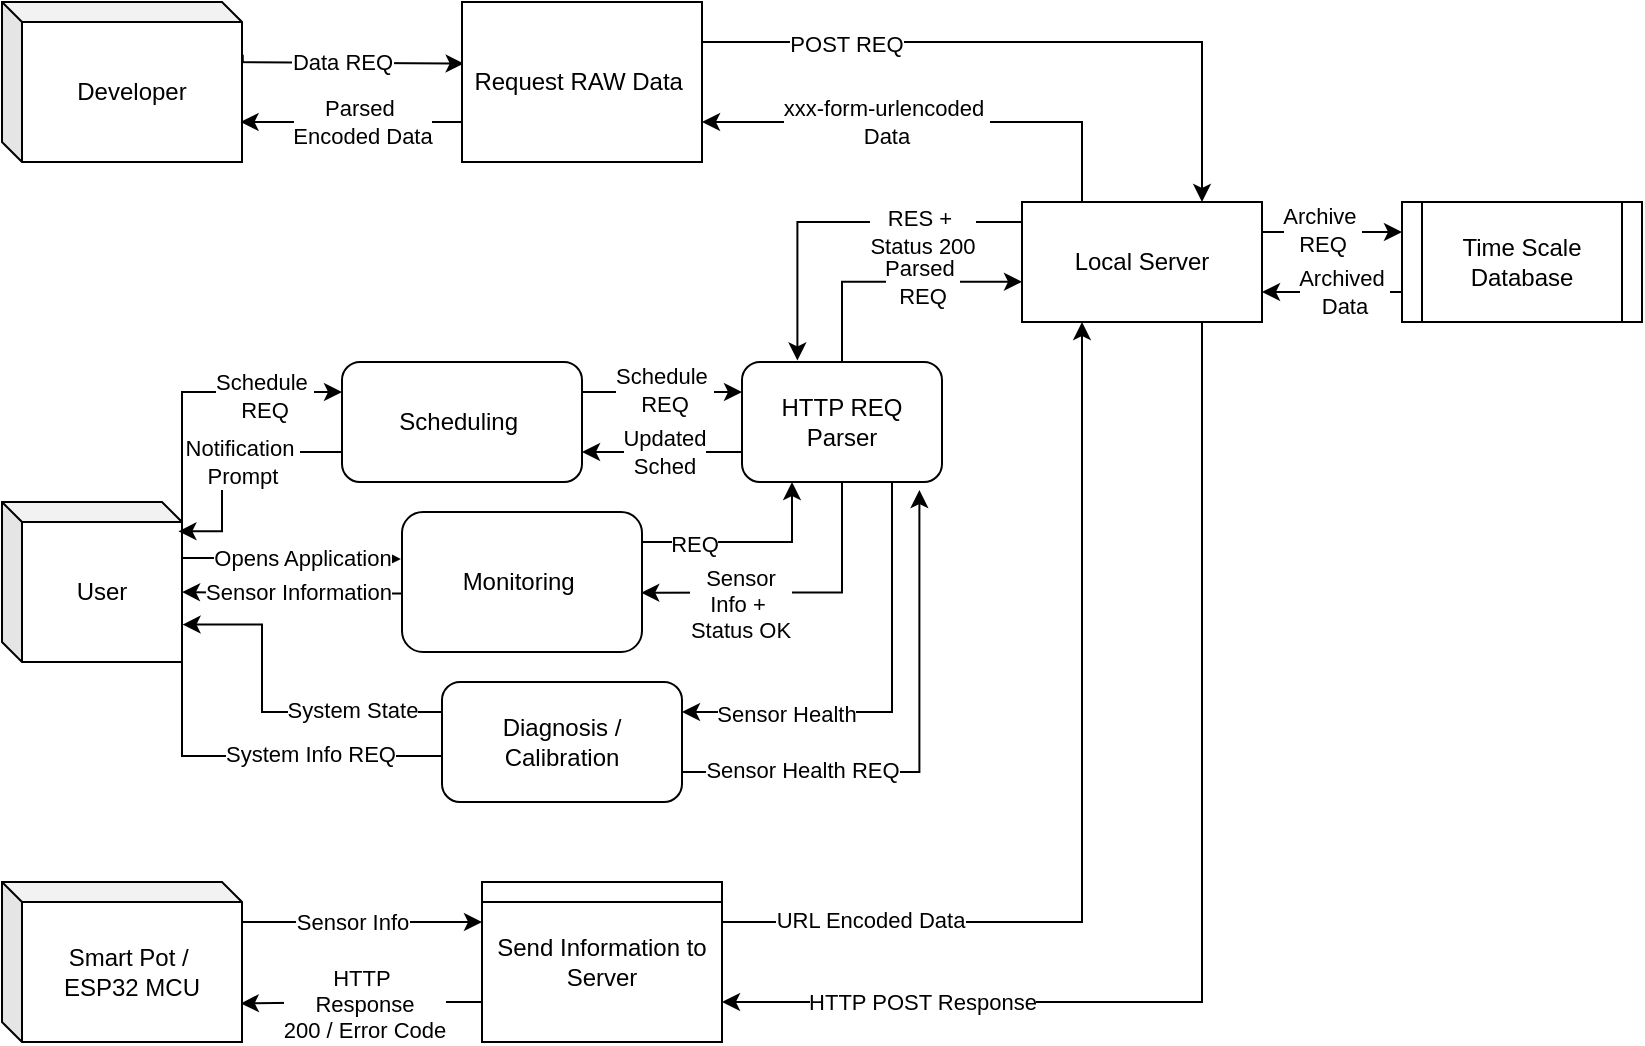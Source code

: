 <mxfile version="24.2.2" type="github">
  <diagram name="Page-1" id="sXqhhoRydYbd0w6LdyoM">
    <mxGraphModel dx="1047" dy="549" grid="1" gridSize="10" guides="1" tooltips="1" connect="1" arrows="1" fold="1" page="1" pageScale="1" pageWidth="850" pageHeight="1100" math="0" shadow="0">
      <root>
        <mxCell id="0" />
        <mxCell id="1" parent="0" />
        <mxCell id="sM7k8GkAJax_Nhw3oYqw-7" value="Smart Pot /&amp;nbsp;&lt;div&gt;ESP32 MCU&lt;/div&gt;" style="shape=cube;whiteSpace=wrap;html=1;boundedLbl=1;backgroundOutline=1;darkOpacity=0.05;darkOpacity2=0.1;size=10;" parent="1" vertex="1">
          <mxGeometry x="30" y="790" width="120" height="80" as="geometry" />
        </mxCell>
        <mxCell id="sM7k8GkAJax_Nhw3oYqw-16" style="edgeStyle=orthogonalEdgeStyle;rounded=0;orthogonalLoop=1;jettySize=auto;html=1;exitX=1;exitY=0.25;exitDx=0;exitDy=0;entryX=0.25;entryY=1;entryDx=0;entryDy=0;" parent="1" source="sM7k8GkAJax_Nhw3oYqw-8" target="sM7k8GkAJax_Nhw3oYqw-15" edge="1">
          <mxGeometry relative="1" as="geometry" />
        </mxCell>
        <mxCell id="sM7k8GkAJax_Nhw3oYqw-27" value="URL Encoded Data" style="edgeLabel;html=1;align=center;verticalAlign=middle;resizable=0;points=[];" parent="sM7k8GkAJax_Nhw3oYqw-16" vertex="1" connectable="0">
          <mxGeometry x="-0.542" y="1" relative="1" as="geometry">
            <mxPoint x="-36" as="offset" />
          </mxGeometry>
        </mxCell>
        <mxCell id="sM7k8GkAJax_Nhw3oYqw-8" value="Send Information to Server" style="shape=internalStorage;whiteSpace=wrap;html=1;backgroundOutline=1;dx=0;dy=10;" parent="1" vertex="1">
          <mxGeometry x="270" y="790" width="120" height="80" as="geometry" />
        </mxCell>
        <mxCell id="sM7k8GkAJax_Nhw3oYqw-11" value="" style="endArrow=classic;html=1;rounded=0;entryX=0;entryY=0.25;entryDx=0;entryDy=0;" parent="1" target="sM7k8GkAJax_Nhw3oYqw-8" edge="1">
          <mxGeometry relative="1" as="geometry">
            <mxPoint x="150" y="810.0" as="sourcePoint" />
            <mxPoint x="240" y="810.43" as="targetPoint" />
          </mxGeometry>
        </mxCell>
        <mxCell id="sM7k8GkAJax_Nhw3oYqw-12" value="Sensor Info" style="edgeLabel;resizable=0;html=1;;align=center;verticalAlign=middle;" parent="sM7k8GkAJax_Nhw3oYqw-11" connectable="0" vertex="1">
          <mxGeometry relative="1" as="geometry">
            <mxPoint x="-5" as="offset" />
          </mxGeometry>
        </mxCell>
        <mxCell id="sM7k8GkAJax_Nhw3oYqw-23" style="edgeStyle=orthogonalEdgeStyle;rounded=0;orthogonalLoop=1;jettySize=auto;html=1;exitX=1;exitY=0.25;exitDx=0;exitDy=0;entryX=0;entryY=0.25;entryDx=0;entryDy=0;" parent="1" source="sM7k8GkAJax_Nhw3oYqw-15" target="sM7k8GkAJax_Nhw3oYqw-22" edge="1">
          <mxGeometry relative="1" as="geometry" />
        </mxCell>
        <mxCell id="sM7k8GkAJax_Nhw3oYqw-24" value="Archive&amp;nbsp;&lt;div&gt;REQ&lt;/div&gt;" style="edgeLabel;html=1;align=center;verticalAlign=middle;resizable=0;points=[];" parent="sM7k8GkAJax_Nhw3oYqw-23" vertex="1" connectable="0">
          <mxGeometry x="-0.232" y="1" relative="1" as="geometry">
            <mxPoint x="3" as="offset" />
          </mxGeometry>
        </mxCell>
        <mxCell id="sM7k8GkAJax_Nhw3oYqw-35" style="edgeStyle=orthogonalEdgeStyle;rounded=0;orthogonalLoop=1;jettySize=auto;html=1;entryX=1;entryY=0.75;entryDx=0;entryDy=0;exitX=0.75;exitY=0;exitDx=0;exitDy=0;" parent="1" source="sM7k8GkAJax_Nhw3oYqw-15" target="sM7k8GkAJax_Nhw3oYqw-30" edge="1">
          <mxGeometry relative="1" as="geometry">
            <mxPoint x="560" y="440" as="sourcePoint" />
            <Array as="points">
              <mxPoint x="570" y="410" />
            </Array>
          </mxGeometry>
        </mxCell>
        <mxCell id="sM7k8GkAJax_Nhw3oYqw-39" value="xxx-form-urlencoded&amp;nbsp;&lt;div&gt;Data&lt;/div&gt;" style="edgeLabel;html=1;align=center;verticalAlign=middle;resizable=0;points=[];" parent="sM7k8GkAJax_Nhw3oYqw-35" vertex="1" connectable="0">
          <mxGeometry x="0.617" y="-1" relative="1" as="geometry">
            <mxPoint x="36" y="1" as="offset" />
          </mxGeometry>
        </mxCell>
        <mxCell id="sM7k8GkAJax_Nhw3oYqw-43" style="edgeStyle=orthogonalEdgeStyle;rounded=0;orthogonalLoop=1;jettySize=auto;html=1;entryX=1;entryY=0.75;entryDx=0;entryDy=0;exitX=0.75;exitY=1;exitDx=0;exitDy=0;" parent="1" source="sM7k8GkAJax_Nhw3oYqw-15" target="sM7k8GkAJax_Nhw3oYqw-8" edge="1">
          <mxGeometry relative="1" as="geometry">
            <mxPoint x="560" y="520" as="sourcePoint" />
          </mxGeometry>
        </mxCell>
        <mxCell id="sM7k8GkAJax_Nhw3oYqw-44" value="HTTP POST Response" style="edgeLabel;html=1;align=center;verticalAlign=middle;resizable=0;points=[];" parent="sM7k8GkAJax_Nhw3oYqw-43" vertex="1" connectable="0">
          <mxGeometry x="0.497" y="-1" relative="1" as="geometry">
            <mxPoint x="-46" y="1" as="offset" />
          </mxGeometry>
        </mxCell>
        <mxCell id="2jPl663xRL1596tSK1tc-38" style="edgeStyle=orthogonalEdgeStyle;rounded=0;orthogonalLoop=1;jettySize=auto;html=1;exitX=0;exitY=0.75;exitDx=0;exitDy=0;entryX=0.277;entryY=-0.013;entryDx=0;entryDy=0;entryPerimeter=0;" edge="1" parent="1" source="sM7k8GkAJax_Nhw3oYqw-15" target="2jPl663xRL1596tSK1tc-28">
          <mxGeometry relative="1" as="geometry">
            <Array as="points">
              <mxPoint x="540" y="460" />
              <mxPoint x="428" y="460" />
            </Array>
          </mxGeometry>
        </mxCell>
        <mxCell id="2jPl663xRL1596tSK1tc-52" value="RES +&amp;nbsp;&lt;div&gt;Status 200&lt;/div&gt;" style="edgeLabel;html=1;align=center;verticalAlign=middle;resizable=0;points=[];" vertex="1" connectable="0" parent="2jPl663xRL1596tSK1tc-38">
          <mxGeometry x="-0.508" y="2" relative="1" as="geometry">
            <mxPoint x="-32" y="3" as="offset" />
          </mxGeometry>
        </mxCell>
        <mxCell id="sM7k8GkAJax_Nhw3oYqw-15" value="Local Server" style="shape=process;whiteSpace=wrap;html=1;backgroundOutline=1;size=0;" parent="1" vertex="1">
          <mxGeometry x="540" y="450" width="120" height="60" as="geometry" />
        </mxCell>
        <mxCell id="sM7k8GkAJax_Nhw3oYqw-25" style="edgeStyle=orthogonalEdgeStyle;rounded=0;orthogonalLoop=1;jettySize=auto;html=1;exitX=0;exitY=0.75;exitDx=0;exitDy=0;entryX=1;entryY=0.75;entryDx=0;entryDy=0;" parent="1" source="sM7k8GkAJax_Nhw3oYqw-22" target="sM7k8GkAJax_Nhw3oYqw-15" edge="1">
          <mxGeometry relative="1" as="geometry" />
        </mxCell>
        <mxCell id="sM7k8GkAJax_Nhw3oYqw-26" value="Archived&amp;nbsp;&lt;div&gt;Data&lt;/div&gt;" style="edgeLabel;html=1;align=center;verticalAlign=middle;resizable=0;points=[];" parent="sM7k8GkAJax_Nhw3oYqw-25" vertex="1" connectable="0">
          <mxGeometry x="0.261" relative="1" as="geometry">
            <mxPoint x="15" as="offset" />
          </mxGeometry>
        </mxCell>
        <mxCell id="sM7k8GkAJax_Nhw3oYqw-22" value="Time Scale Database" style="shape=process;whiteSpace=wrap;html=1;backgroundOutline=1;size=0.083;" parent="1" vertex="1">
          <mxGeometry x="730" y="450" width="120" height="60" as="geometry" />
        </mxCell>
        <mxCell id="sM7k8GkAJax_Nhw3oYqw-31" style="edgeStyle=orthogonalEdgeStyle;rounded=0;orthogonalLoop=1;jettySize=auto;html=1;exitX=1.003;exitY=0.33;exitDx=0;exitDy=0;exitPerimeter=0;entryX=0.007;entryY=0.385;entryDx=0;entryDy=0;entryPerimeter=0;" parent="1" target="sM7k8GkAJax_Nhw3oYqw-30" edge="1" source="sM7k8GkAJax_Nhw3oYqw-29">
          <mxGeometry relative="1" as="geometry">
            <mxPoint x="150.0" y="320.0" as="sourcePoint" />
            <mxPoint x="270.72" y="334.88" as="targetPoint" />
            <Array as="points">
              <mxPoint x="140" y="380" />
              <mxPoint x="261" y="380" />
            </Array>
          </mxGeometry>
        </mxCell>
        <mxCell id="sM7k8GkAJax_Nhw3oYqw-50" value="Data REQ" style="edgeLabel;html=1;align=center;verticalAlign=middle;resizable=0;points=[];" parent="sM7k8GkAJax_Nhw3oYqw-31" vertex="1" connectable="0">
          <mxGeometry x="-0.606" y="1" relative="1" as="geometry">
            <mxPoint x="47" y="1" as="offset" />
          </mxGeometry>
        </mxCell>
        <mxCell id="sM7k8GkAJax_Nhw3oYqw-29" value="Developer" style="shape=cube;whiteSpace=wrap;html=1;boundedLbl=1;backgroundOutline=1;darkOpacity=0.05;darkOpacity2=0.1;size=10;" parent="1" vertex="1">
          <mxGeometry x="30" y="350" width="120" height="80" as="geometry" />
        </mxCell>
        <mxCell id="sM7k8GkAJax_Nhw3oYqw-32" style="edgeStyle=orthogonalEdgeStyle;rounded=0;orthogonalLoop=1;jettySize=auto;html=1;exitX=1;exitY=0.25;exitDx=0;exitDy=0;entryX=0.75;entryY=0;entryDx=0;entryDy=0;" parent="1" source="sM7k8GkAJax_Nhw3oYqw-30" edge="1" target="sM7k8GkAJax_Nhw3oYqw-15">
          <mxGeometry relative="1" as="geometry">
            <mxPoint x="520" y="450" as="targetPoint" />
            <mxPoint x="390" y="260" as="sourcePoint" />
            <Array as="points">
              <mxPoint x="630" y="370" />
            </Array>
          </mxGeometry>
        </mxCell>
        <mxCell id="sM7k8GkAJax_Nhw3oYqw-33" value="POST REQ" style="edgeLabel;html=1;align=center;verticalAlign=middle;resizable=0;points=[];" parent="sM7k8GkAJax_Nhw3oYqw-32" vertex="1" connectable="0">
          <mxGeometry x="-0.552" y="-1" relative="1" as="geometry">
            <mxPoint x="-2" as="offset" />
          </mxGeometry>
        </mxCell>
        <mxCell id="sM7k8GkAJax_Nhw3oYqw-30" value="Request RAW Data&amp;nbsp;" style="shape=internalStorage;whiteSpace=wrap;html=1;backgroundOutline=1;dx=0;dy=0;" parent="1" vertex="1">
          <mxGeometry x="260" y="350" width="120" height="80" as="geometry" />
        </mxCell>
        <mxCell id="sM7k8GkAJax_Nhw3oYqw-41" style="edgeStyle=orthogonalEdgeStyle;rounded=0;orthogonalLoop=1;jettySize=auto;html=1;exitX=0;exitY=0.75;exitDx=0;exitDy=0;entryX=0.995;entryY=0.759;entryDx=0;entryDy=0;entryPerimeter=0;" parent="1" source="sM7k8GkAJax_Nhw3oYqw-8" target="sM7k8GkAJax_Nhw3oYqw-7" edge="1">
          <mxGeometry relative="1" as="geometry" />
        </mxCell>
        <mxCell id="sM7k8GkAJax_Nhw3oYqw-42" value="HTTP&amp;nbsp;&lt;div&gt;Response&lt;/div&gt;&lt;div&gt;200 / Error Code&lt;/div&gt;" style="edgeLabel;html=1;align=center;verticalAlign=middle;resizable=0;points=[];" parent="sM7k8GkAJax_Nhw3oYqw-41" vertex="1" connectable="0">
          <mxGeometry x="0.32" relative="1" as="geometry">
            <mxPoint x="20" as="offset" />
          </mxGeometry>
        </mxCell>
        <mxCell id="sM7k8GkAJax_Nhw3oYqw-45" style="edgeStyle=orthogonalEdgeStyle;rounded=0;orthogonalLoop=1;jettySize=auto;html=1;exitX=0;exitY=0.75;exitDx=0;exitDy=0;entryX=0.994;entryY=0.75;entryDx=0;entryDy=0;entryPerimeter=0;" parent="1" source="sM7k8GkAJax_Nhw3oYqw-30" target="sM7k8GkAJax_Nhw3oYqw-29" edge="1">
          <mxGeometry relative="1" as="geometry" />
        </mxCell>
        <mxCell id="sM7k8GkAJax_Nhw3oYqw-49" value="Parsed&amp;nbsp;&lt;div&gt;Encoded Data&lt;/div&gt;" style="edgeLabel;html=1;align=center;verticalAlign=middle;resizable=0;points=[];" parent="sM7k8GkAJax_Nhw3oYqw-45" vertex="1" connectable="0">
          <mxGeometry x="0.417" relative="1" as="geometry">
            <mxPoint x="28" as="offset" />
          </mxGeometry>
        </mxCell>
        <mxCell id="2jPl663xRL1596tSK1tc-1" style="edgeStyle=orthogonalEdgeStyle;rounded=0;orthogonalLoop=1;jettySize=auto;html=1;exitX=0;exitY=0;exitDx=90;exitDy=10;exitPerimeter=0;entryX=0;entryY=0.25;entryDx=0;entryDy=0;" edge="1" parent="1" source="2jPl663xRL1596tSK1tc-4" target="2jPl663xRL1596tSK1tc-5">
          <mxGeometry relative="1" as="geometry">
            <Array as="points">
              <mxPoint x="120" y="545" />
            </Array>
          </mxGeometry>
        </mxCell>
        <mxCell id="2jPl663xRL1596tSK1tc-11" value="Schedule&amp;nbsp;&lt;div&gt;REQ&lt;/div&gt;" style="edgeLabel;html=1;align=center;verticalAlign=middle;resizable=0;points=[];" vertex="1" connectable="0" parent="2jPl663xRL1596tSK1tc-1">
          <mxGeometry x="-0.015" y="-2" relative="1" as="geometry">
            <mxPoint x="34" as="offset" />
          </mxGeometry>
        </mxCell>
        <mxCell id="2jPl663xRL1596tSK1tc-2" style="edgeStyle=orthogonalEdgeStyle;rounded=0;orthogonalLoop=1;jettySize=auto;html=1;exitX=0;exitY=0;exitDx=90;exitDy=45;exitPerimeter=0;entryX=-0.005;entryY=0.336;entryDx=0;entryDy=0;entryPerimeter=0;" edge="1" parent="1" source="2jPl663xRL1596tSK1tc-4" target="2jPl663xRL1596tSK1tc-6">
          <mxGeometry relative="1" as="geometry">
            <Array as="points">
              <mxPoint x="120" y="628" />
              <mxPoint x="190" y="628" />
            </Array>
          </mxGeometry>
        </mxCell>
        <mxCell id="2jPl663xRL1596tSK1tc-14" value="Opens Application" style="edgeLabel;html=1;align=center;verticalAlign=middle;resizable=0;points=[];" vertex="1" connectable="0" parent="2jPl663xRL1596tSK1tc-2">
          <mxGeometry x="-0.28" relative="1" as="geometry">
            <mxPoint x="31" as="offset" />
          </mxGeometry>
        </mxCell>
        <mxCell id="2jPl663xRL1596tSK1tc-3" style="edgeStyle=orthogonalEdgeStyle;rounded=0;orthogonalLoop=1;jettySize=auto;html=1;exitX=1;exitY=1;exitDx=0;exitDy=0;exitPerimeter=0;entryX=-0.004;entryY=0.619;entryDx=0;entryDy=0;entryPerimeter=0;" edge="1" parent="1" source="2jPl663xRL1596tSK1tc-4" target="2jPl663xRL1596tSK1tc-7">
          <mxGeometry relative="1" as="geometry">
            <Array as="points">
              <mxPoint x="120" y="727" />
              <mxPoint x="260" y="727" />
            </Array>
          </mxGeometry>
        </mxCell>
        <mxCell id="2jPl663xRL1596tSK1tc-18" value="System Info REQ" style="edgeLabel;html=1;align=center;verticalAlign=middle;resizable=0;points=[];" vertex="1" connectable="0" parent="2jPl663xRL1596tSK1tc-3">
          <mxGeometry x="-0.147" y="1" relative="1" as="geometry">
            <mxPoint x="27" as="offset" />
          </mxGeometry>
        </mxCell>
        <mxCell id="2jPl663xRL1596tSK1tc-4" value="User" style="shape=cube;whiteSpace=wrap;html=1;boundedLbl=1;backgroundOutline=1;darkOpacity=0.05;darkOpacity2=0.1;size=10;" vertex="1" parent="1">
          <mxGeometry x="30" y="600" width="90" height="80" as="geometry" />
        </mxCell>
        <mxCell id="2jPl663xRL1596tSK1tc-35" style="edgeStyle=orthogonalEdgeStyle;rounded=0;orthogonalLoop=1;jettySize=auto;html=1;exitX=1;exitY=0.25;exitDx=0;exitDy=0;entryX=0;entryY=0.25;entryDx=0;entryDy=0;" edge="1" parent="1" source="2jPl663xRL1596tSK1tc-5" target="2jPl663xRL1596tSK1tc-28">
          <mxGeometry relative="1" as="geometry" />
        </mxCell>
        <mxCell id="2jPl663xRL1596tSK1tc-43" value="Schedule&amp;nbsp;&lt;div&gt;REQ&lt;/div&gt;" style="edgeLabel;html=1;align=center;verticalAlign=middle;resizable=0;points=[];" vertex="1" connectable="0" parent="2jPl663xRL1596tSK1tc-35">
          <mxGeometry x="-0.443" y="1" relative="1" as="geometry">
            <mxPoint x="18" as="offset" />
          </mxGeometry>
        </mxCell>
        <mxCell id="2jPl663xRL1596tSK1tc-5" value="Scheduling&amp;nbsp;" style="rounded=1;whiteSpace=wrap;html=1;" vertex="1" parent="1">
          <mxGeometry x="200" y="530" width="120" height="60" as="geometry" />
        </mxCell>
        <mxCell id="2jPl663xRL1596tSK1tc-30" style="edgeStyle=orthogonalEdgeStyle;rounded=0;orthogonalLoop=1;jettySize=auto;html=1;exitX=1.003;exitY=0.214;exitDx=0;exitDy=0;entryX=0.25;entryY=1;entryDx=0;entryDy=0;exitPerimeter=0;" edge="1" parent="1" source="2jPl663xRL1596tSK1tc-6" target="2jPl663xRL1596tSK1tc-28">
          <mxGeometry relative="1" as="geometry" />
        </mxCell>
        <mxCell id="2jPl663xRL1596tSK1tc-40" value="REQ" style="edgeLabel;html=1;align=center;verticalAlign=middle;resizable=0;points=[];" vertex="1" connectable="0" parent="2jPl663xRL1596tSK1tc-30">
          <mxGeometry x="-0.617" y="-1" relative="1" as="geometry">
            <mxPoint x="5" as="offset" />
          </mxGeometry>
        </mxCell>
        <mxCell id="2jPl663xRL1596tSK1tc-6" value="Monitoring&amp;nbsp;" style="rounded=1;whiteSpace=wrap;html=1;" vertex="1" parent="1">
          <mxGeometry x="230" y="605" width="120" height="70" as="geometry" />
        </mxCell>
        <mxCell id="2jPl663xRL1596tSK1tc-7" value="Diagnosis / Calibration" style="rounded=1;whiteSpace=wrap;html=1;" vertex="1" parent="1">
          <mxGeometry x="250" y="690" width="120" height="60" as="geometry" />
        </mxCell>
        <mxCell id="2jPl663xRL1596tSK1tc-8" style="edgeStyle=orthogonalEdgeStyle;rounded=0;orthogonalLoop=1;jettySize=auto;html=1;exitX=0;exitY=0.75;exitDx=0;exitDy=0;entryX=0.98;entryY=0.183;entryDx=0;entryDy=0;entryPerimeter=0;" edge="1" parent="1" source="2jPl663xRL1596tSK1tc-5" target="2jPl663xRL1596tSK1tc-4">
          <mxGeometry relative="1" as="geometry">
            <Array as="points">
              <mxPoint x="140" y="575" />
              <mxPoint x="140" y="615" />
            </Array>
          </mxGeometry>
        </mxCell>
        <mxCell id="2jPl663xRL1596tSK1tc-16" value="Notification&amp;nbsp;&lt;div&gt;Prompt&lt;/div&gt;" style="edgeLabel;html=1;align=center;verticalAlign=middle;resizable=0;points=[];" vertex="1" connectable="0" parent="2jPl663xRL1596tSK1tc-8">
          <mxGeometry x="-0.13" relative="1" as="geometry">
            <mxPoint x="3" y="5" as="offset" />
          </mxGeometry>
        </mxCell>
        <mxCell id="2jPl663xRL1596tSK1tc-9" style="edgeStyle=orthogonalEdgeStyle;rounded=0;orthogonalLoop=1;jettySize=auto;html=1;exitX=0.004;exitY=0.582;exitDx=0;exitDy=0;entryX=0;entryY=0;entryDx=90;entryDy=45;entryPerimeter=0;exitPerimeter=0;" edge="1" parent="1" source="2jPl663xRL1596tSK1tc-6" target="2jPl663xRL1596tSK1tc-4">
          <mxGeometry relative="1" as="geometry" />
        </mxCell>
        <mxCell id="2jPl663xRL1596tSK1tc-15" value="Sensor Information" style="edgeLabel;html=1;align=center;verticalAlign=middle;resizable=0;points=[];" vertex="1" connectable="0" parent="2jPl663xRL1596tSK1tc-9">
          <mxGeometry x="0.106" y="1" relative="1" as="geometry">
            <mxPoint x="8" y="-1" as="offset" />
          </mxGeometry>
        </mxCell>
        <mxCell id="2jPl663xRL1596tSK1tc-10" style="edgeStyle=orthogonalEdgeStyle;rounded=0;orthogonalLoop=1;jettySize=auto;html=1;exitX=0;exitY=0.25;exitDx=0;exitDy=0;entryX=1.003;entryY=0.766;entryDx=0;entryDy=0;entryPerimeter=0;" edge="1" parent="1" source="2jPl663xRL1596tSK1tc-7" target="2jPl663xRL1596tSK1tc-4">
          <mxGeometry relative="1" as="geometry">
            <Array as="points">
              <mxPoint x="160" y="705" />
              <mxPoint x="160" y="661" />
            </Array>
          </mxGeometry>
        </mxCell>
        <mxCell id="2jPl663xRL1596tSK1tc-17" value="System State" style="edgeLabel;html=1;align=center;verticalAlign=middle;resizable=0;points=[];" vertex="1" connectable="0" parent="2jPl663xRL1596tSK1tc-10">
          <mxGeometry x="-0.022" y="-1" relative="1" as="geometry">
            <mxPoint x="40" as="offset" />
          </mxGeometry>
        </mxCell>
        <mxCell id="2jPl663xRL1596tSK1tc-34" style="edgeStyle=orthogonalEdgeStyle;rounded=0;orthogonalLoop=1;jettySize=auto;html=1;exitX=0.5;exitY=1;exitDx=0;exitDy=0;entryX=0.997;entryY=0.576;entryDx=0;entryDy=0;entryPerimeter=0;" edge="1" parent="1" source="2jPl663xRL1596tSK1tc-28" target="2jPl663xRL1596tSK1tc-6">
          <mxGeometry relative="1" as="geometry" />
        </mxCell>
        <mxCell id="2jPl663xRL1596tSK1tc-41" value="Sensor&lt;div&gt;Info +&amp;nbsp;&lt;/div&gt;&lt;div&gt;Status OK&lt;/div&gt;" style="edgeLabel;html=1;align=center;verticalAlign=middle;resizable=0;points=[];" vertex="1" connectable="0" parent="2jPl663xRL1596tSK1tc-34">
          <mxGeometry x="0.453" y="-1" relative="1" as="geometry">
            <mxPoint x="6" y="6" as="offset" />
          </mxGeometry>
        </mxCell>
        <mxCell id="2jPl663xRL1596tSK1tc-36" style="edgeStyle=orthogonalEdgeStyle;rounded=0;orthogonalLoop=1;jettySize=auto;html=1;exitX=0;exitY=0.75;exitDx=0;exitDy=0;entryX=1;entryY=0.75;entryDx=0;entryDy=0;" edge="1" parent="1" source="2jPl663xRL1596tSK1tc-28" target="2jPl663xRL1596tSK1tc-5">
          <mxGeometry relative="1" as="geometry" />
        </mxCell>
        <mxCell id="2jPl663xRL1596tSK1tc-42" value="Updated&lt;div&gt;Sched&lt;/div&gt;" style="edgeLabel;html=1;align=center;verticalAlign=middle;resizable=0;points=[];" vertex="1" connectable="0" parent="2jPl663xRL1596tSK1tc-36">
          <mxGeometry x="-0.508" relative="1" as="geometry">
            <mxPoint x="-20" as="offset" />
          </mxGeometry>
        </mxCell>
        <mxCell id="2jPl663xRL1596tSK1tc-37" style="edgeStyle=orthogonalEdgeStyle;rounded=0;orthogonalLoop=1;jettySize=auto;html=1;exitX=0.5;exitY=0;exitDx=0;exitDy=0;entryX=0;entryY=0.665;entryDx=0;entryDy=0;entryPerimeter=0;" edge="1" parent="1" source="2jPl663xRL1596tSK1tc-28" target="sM7k8GkAJax_Nhw3oYqw-15">
          <mxGeometry relative="1" as="geometry">
            <Array as="points">
              <mxPoint x="450" y="490" />
            </Array>
          </mxGeometry>
        </mxCell>
        <mxCell id="2jPl663xRL1596tSK1tc-51" value="Parsed&amp;nbsp;&lt;br&gt;REQ" style="edgeLabel;html=1;align=center;verticalAlign=middle;resizable=0;points=[];" vertex="1" connectable="0" parent="2jPl663xRL1596tSK1tc-37">
          <mxGeometry x="-0.283" y="1" relative="1" as="geometry">
            <mxPoint x="33" y="1" as="offset" />
          </mxGeometry>
        </mxCell>
        <mxCell id="2jPl663xRL1596tSK1tc-28" value="HTTP REQ Parser" style="rounded=1;whiteSpace=wrap;html=1;" vertex="1" parent="1">
          <mxGeometry x="400" y="530" width="100" height="60" as="geometry" />
        </mxCell>
        <mxCell id="2jPl663xRL1596tSK1tc-32" style="edgeStyle=orthogonalEdgeStyle;rounded=0;orthogonalLoop=1;jettySize=auto;html=1;exitX=0.75;exitY=1;exitDx=0;exitDy=0;entryX=1;entryY=0.25;entryDx=0;entryDy=0;" edge="1" parent="1" source="2jPl663xRL1596tSK1tc-28" target="2jPl663xRL1596tSK1tc-7">
          <mxGeometry relative="1" as="geometry" />
        </mxCell>
        <mxCell id="2jPl663xRL1596tSK1tc-45" value="Sensor Health" style="edgeLabel;html=1;align=center;verticalAlign=middle;resizable=0;points=[];" vertex="1" connectable="0" parent="2jPl663xRL1596tSK1tc-32">
          <mxGeometry x="0.703" y="1" relative="1" as="geometry">
            <mxPoint x="19" as="offset" />
          </mxGeometry>
        </mxCell>
        <mxCell id="2jPl663xRL1596tSK1tc-33" style="edgeStyle=orthogonalEdgeStyle;rounded=0;orthogonalLoop=1;jettySize=auto;html=1;exitX=1;exitY=0.75;exitDx=0;exitDy=0;entryX=0.887;entryY=1.067;entryDx=0;entryDy=0;entryPerimeter=0;" edge="1" parent="1" source="2jPl663xRL1596tSK1tc-7" target="2jPl663xRL1596tSK1tc-28">
          <mxGeometry relative="1" as="geometry" />
        </mxCell>
        <mxCell id="2jPl663xRL1596tSK1tc-46" value="Sensor Health REQ" style="edgeLabel;html=1;align=center;verticalAlign=middle;resizable=0;points=[];" vertex="1" connectable="0" parent="2jPl663xRL1596tSK1tc-33">
          <mxGeometry x="-0.716" y="1" relative="1" as="geometry">
            <mxPoint x="23" as="offset" />
          </mxGeometry>
        </mxCell>
      </root>
    </mxGraphModel>
  </diagram>
</mxfile>
